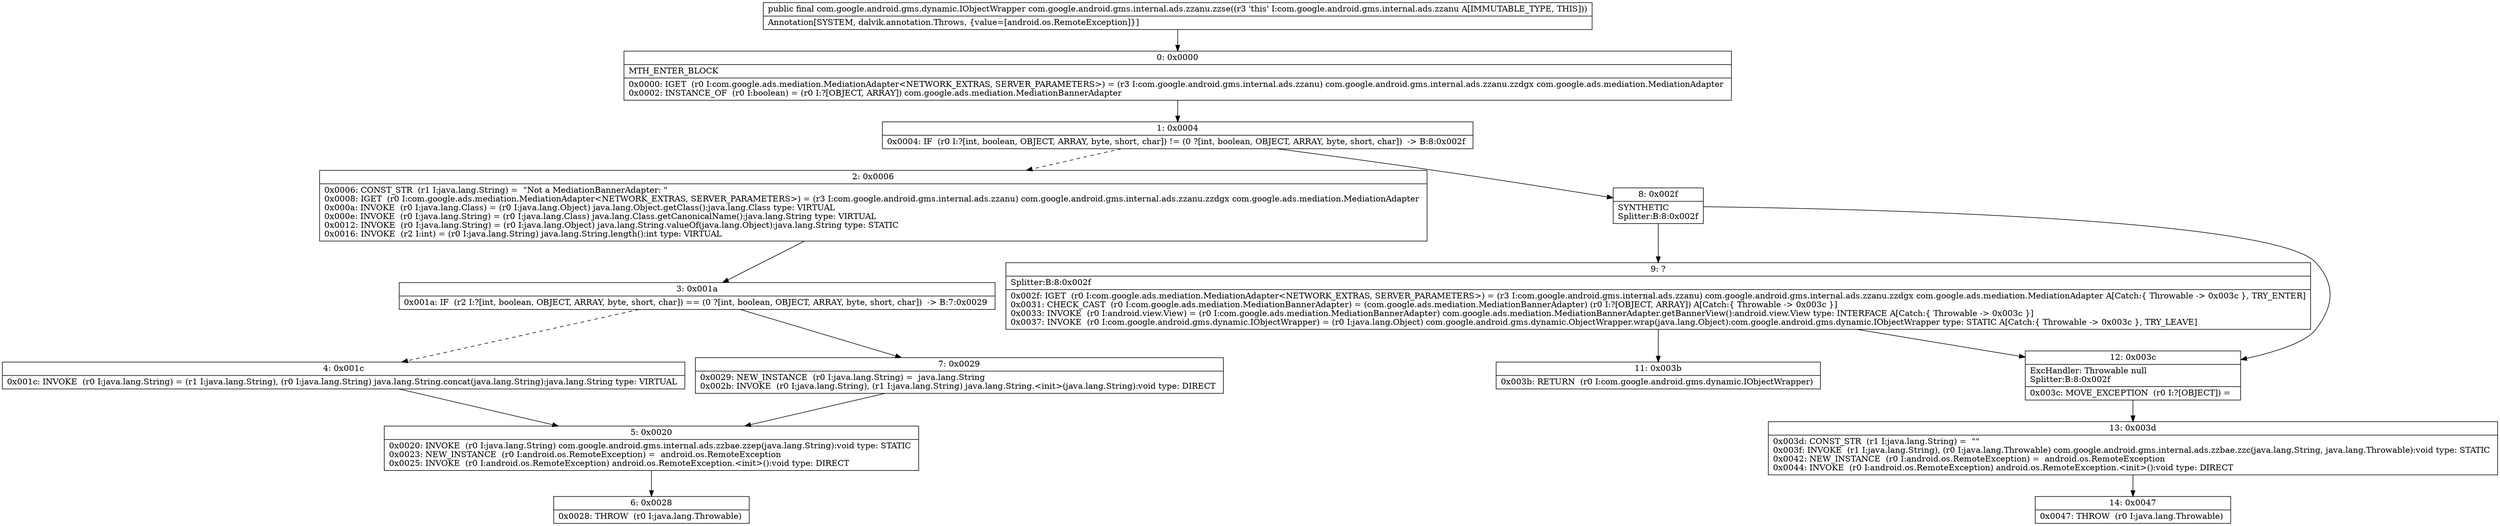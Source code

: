 digraph "CFG forcom.google.android.gms.internal.ads.zzanu.zzse()Lcom\/google\/android\/gms\/dynamic\/IObjectWrapper;" {
Node_0 [shape=record,label="{0\:\ 0x0000|MTH_ENTER_BLOCK\l|0x0000: IGET  (r0 I:com.google.ads.mediation.MediationAdapter\<NETWORK_EXTRAS, SERVER_PARAMETERS\>) = (r3 I:com.google.android.gms.internal.ads.zzanu) com.google.android.gms.internal.ads.zzanu.zzdgx com.google.ads.mediation.MediationAdapter \l0x0002: INSTANCE_OF  (r0 I:boolean) = (r0 I:?[OBJECT, ARRAY]) com.google.ads.mediation.MediationBannerAdapter \l}"];
Node_1 [shape=record,label="{1\:\ 0x0004|0x0004: IF  (r0 I:?[int, boolean, OBJECT, ARRAY, byte, short, char]) != (0 ?[int, boolean, OBJECT, ARRAY, byte, short, char])  \-\> B:8:0x002f \l}"];
Node_2 [shape=record,label="{2\:\ 0x0006|0x0006: CONST_STR  (r1 I:java.lang.String) =  \"Not a MediationBannerAdapter: \" \l0x0008: IGET  (r0 I:com.google.ads.mediation.MediationAdapter\<NETWORK_EXTRAS, SERVER_PARAMETERS\>) = (r3 I:com.google.android.gms.internal.ads.zzanu) com.google.android.gms.internal.ads.zzanu.zzdgx com.google.ads.mediation.MediationAdapter \l0x000a: INVOKE  (r0 I:java.lang.Class) = (r0 I:java.lang.Object) java.lang.Object.getClass():java.lang.Class type: VIRTUAL \l0x000e: INVOKE  (r0 I:java.lang.String) = (r0 I:java.lang.Class) java.lang.Class.getCanonicalName():java.lang.String type: VIRTUAL \l0x0012: INVOKE  (r0 I:java.lang.String) = (r0 I:java.lang.Object) java.lang.String.valueOf(java.lang.Object):java.lang.String type: STATIC \l0x0016: INVOKE  (r2 I:int) = (r0 I:java.lang.String) java.lang.String.length():int type: VIRTUAL \l}"];
Node_3 [shape=record,label="{3\:\ 0x001a|0x001a: IF  (r2 I:?[int, boolean, OBJECT, ARRAY, byte, short, char]) == (0 ?[int, boolean, OBJECT, ARRAY, byte, short, char])  \-\> B:7:0x0029 \l}"];
Node_4 [shape=record,label="{4\:\ 0x001c|0x001c: INVOKE  (r0 I:java.lang.String) = (r1 I:java.lang.String), (r0 I:java.lang.String) java.lang.String.concat(java.lang.String):java.lang.String type: VIRTUAL \l}"];
Node_5 [shape=record,label="{5\:\ 0x0020|0x0020: INVOKE  (r0 I:java.lang.String) com.google.android.gms.internal.ads.zzbae.zzep(java.lang.String):void type: STATIC \l0x0023: NEW_INSTANCE  (r0 I:android.os.RemoteException) =  android.os.RemoteException \l0x0025: INVOKE  (r0 I:android.os.RemoteException) android.os.RemoteException.\<init\>():void type: DIRECT \l}"];
Node_6 [shape=record,label="{6\:\ 0x0028|0x0028: THROW  (r0 I:java.lang.Throwable) \l}"];
Node_7 [shape=record,label="{7\:\ 0x0029|0x0029: NEW_INSTANCE  (r0 I:java.lang.String) =  java.lang.String \l0x002b: INVOKE  (r0 I:java.lang.String), (r1 I:java.lang.String) java.lang.String.\<init\>(java.lang.String):void type: DIRECT \l}"];
Node_8 [shape=record,label="{8\:\ 0x002f|SYNTHETIC\lSplitter:B:8:0x002f\l}"];
Node_9 [shape=record,label="{9\:\ ?|Splitter:B:8:0x002f\l|0x002f: IGET  (r0 I:com.google.ads.mediation.MediationAdapter\<NETWORK_EXTRAS, SERVER_PARAMETERS\>) = (r3 I:com.google.android.gms.internal.ads.zzanu) com.google.android.gms.internal.ads.zzanu.zzdgx com.google.ads.mediation.MediationAdapter A[Catch:\{ Throwable \-\> 0x003c \}, TRY_ENTER]\l0x0031: CHECK_CAST  (r0 I:com.google.ads.mediation.MediationBannerAdapter) = (com.google.ads.mediation.MediationBannerAdapter) (r0 I:?[OBJECT, ARRAY]) A[Catch:\{ Throwable \-\> 0x003c \}]\l0x0033: INVOKE  (r0 I:android.view.View) = (r0 I:com.google.ads.mediation.MediationBannerAdapter) com.google.ads.mediation.MediationBannerAdapter.getBannerView():android.view.View type: INTERFACE A[Catch:\{ Throwable \-\> 0x003c \}]\l0x0037: INVOKE  (r0 I:com.google.android.gms.dynamic.IObjectWrapper) = (r0 I:java.lang.Object) com.google.android.gms.dynamic.ObjectWrapper.wrap(java.lang.Object):com.google.android.gms.dynamic.IObjectWrapper type: STATIC A[Catch:\{ Throwable \-\> 0x003c \}, TRY_LEAVE]\l}"];
Node_11 [shape=record,label="{11\:\ 0x003b|0x003b: RETURN  (r0 I:com.google.android.gms.dynamic.IObjectWrapper) \l}"];
Node_12 [shape=record,label="{12\:\ 0x003c|ExcHandler: Throwable null\lSplitter:B:8:0x002f\l|0x003c: MOVE_EXCEPTION  (r0 I:?[OBJECT]) =  \l}"];
Node_13 [shape=record,label="{13\:\ 0x003d|0x003d: CONST_STR  (r1 I:java.lang.String) =  \"\" \l0x003f: INVOKE  (r1 I:java.lang.String), (r0 I:java.lang.Throwable) com.google.android.gms.internal.ads.zzbae.zzc(java.lang.String, java.lang.Throwable):void type: STATIC \l0x0042: NEW_INSTANCE  (r0 I:android.os.RemoteException) =  android.os.RemoteException \l0x0044: INVOKE  (r0 I:android.os.RemoteException) android.os.RemoteException.\<init\>():void type: DIRECT \l}"];
Node_14 [shape=record,label="{14\:\ 0x0047|0x0047: THROW  (r0 I:java.lang.Throwable) \l}"];
MethodNode[shape=record,label="{public final com.google.android.gms.dynamic.IObjectWrapper com.google.android.gms.internal.ads.zzanu.zzse((r3 'this' I:com.google.android.gms.internal.ads.zzanu A[IMMUTABLE_TYPE, THIS]))  | Annotation[SYSTEM, dalvik.annotation.Throws, \{value=[android.os.RemoteException]\}]\l}"];
MethodNode -> Node_0;
Node_0 -> Node_1;
Node_1 -> Node_2[style=dashed];
Node_1 -> Node_8;
Node_2 -> Node_3;
Node_3 -> Node_4[style=dashed];
Node_3 -> Node_7;
Node_4 -> Node_5;
Node_5 -> Node_6;
Node_7 -> Node_5;
Node_8 -> Node_9;
Node_8 -> Node_12;
Node_9 -> Node_12;
Node_9 -> Node_11;
Node_12 -> Node_13;
Node_13 -> Node_14;
}

